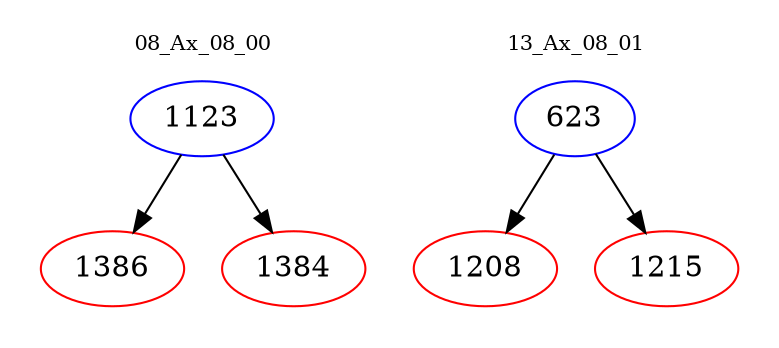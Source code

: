 digraph{
subgraph cluster_0 {
color = white
label = "08_Ax_08_00";
fontsize=10;
T0_1123 [label="1123", color="blue"]
T0_1123 -> T0_1386 [color="black"]
T0_1386 [label="1386", color="red"]
T0_1123 -> T0_1384 [color="black"]
T0_1384 [label="1384", color="red"]
}
subgraph cluster_1 {
color = white
label = "13_Ax_08_01";
fontsize=10;
T1_623 [label="623", color="blue"]
T1_623 -> T1_1208 [color="black"]
T1_1208 [label="1208", color="red"]
T1_623 -> T1_1215 [color="black"]
T1_1215 [label="1215", color="red"]
}
}
